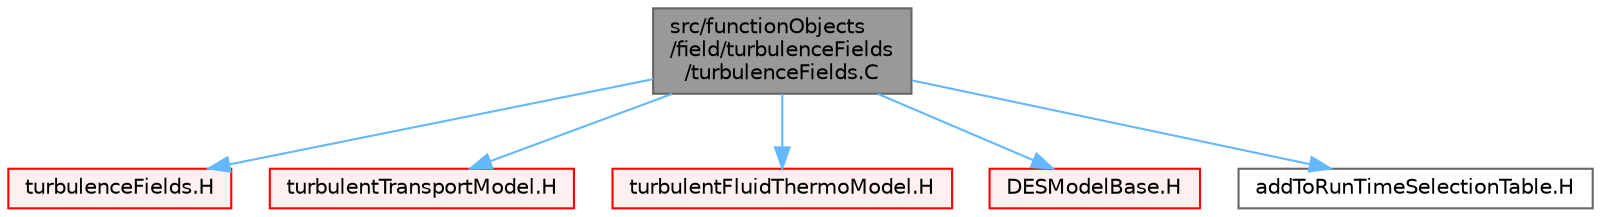 digraph "src/functionObjects/field/turbulenceFields/turbulenceFields.C"
{
 // LATEX_PDF_SIZE
  bgcolor="transparent";
  edge [fontname=Helvetica,fontsize=10,labelfontname=Helvetica,labelfontsize=10];
  node [fontname=Helvetica,fontsize=10,shape=box,height=0.2,width=0.4];
  Node1 [id="Node000001",label="src/functionObjects\l/field/turbulenceFields\l/turbulenceFields.C",height=0.2,width=0.4,color="gray40", fillcolor="grey60", style="filled", fontcolor="black",tooltip=" "];
  Node1 -> Node2 [id="edge1_Node000001_Node000002",color="steelblue1",style="solid",tooltip=" "];
  Node2 [id="Node000002",label="turbulenceFields.H",height=0.2,width=0.4,color="red", fillcolor="#FFF0F0", style="filled",URL="$turbulenceFields_8H.html",tooltip=" "];
  Node1 -> Node266 [id="edge2_Node000001_Node000266",color="steelblue1",style="solid",tooltip=" "];
  Node266 [id="Node000266",label="turbulentTransportModel.H",height=0.2,width=0.4,color="red", fillcolor="#FFF0F0", style="filled",URL="$turbulentTransportModel_8H.html",tooltip=" "];
  Node1 -> Node441 [id="edge3_Node000001_Node000441",color="steelblue1",style="solid",tooltip=" "];
  Node441 [id="Node000441",label="turbulentFluidThermoModel.H",height=0.2,width=0.4,color="red", fillcolor="#FFF0F0", style="filled",URL="$turbulentFluidThermoModel_8H.html",tooltip=" "];
  Node1 -> Node450 [id="edge4_Node000001_Node000450",color="steelblue1",style="solid",tooltip=" "];
  Node450 [id="Node000450",label="DESModelBase.H",height=0.2,width=0.4,color="red", fillcolor="#FFF0F0", style="filled",URL="$DESModelBase_8H.html",tooltip=" "];
  Node1 -> Node451 [id="edge5_Node000001_Node000451",color="steelblue1",style="solid",tooltip=" "];
  Node451 [id="Node000451",label="addToRunTimeSelectionTable.H",height=0.2,width=0.4,color="grey40", fillcolor="white", style="filled",URL="$addToRunTimeSelectionTable_8H.html",tooltip="Macros for easy insertion into run-time selection tables."];
}
